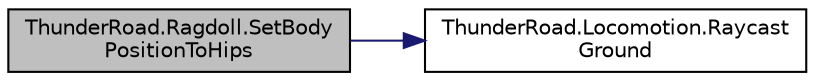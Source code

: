 digraph "ThunderRoad.Ragdoll.SetBodyPositionToHips"
{
 // LATEX_PDF_SIZE
  edge [fontname="Helvetica",fontsize="10",labelfontname="Helvetica",labelfontsize="10"];
  node [fontname="Helvetica",fontsize="10",shape=record];
  rankdir="LR";
  Node1 [label="ThunderRoad.Ragdoll.SetBody\lPositionToHips",height=0.2,width=0.4,color="black", fillcolor="grey75", style="filled", fontcolor="black",tooltip="Sets the body position to hips."];
  Node1 -> Node2 [color="midnightblue",fontsize="10",style="solid",fontname="Helvetica"];
  Node2 [label="ThunderRoad.Locomotion.Raycast\lGround",height=0.2,width=0.4,color="black", fillcolor="white", style="filled",URL="$class_thunder_road_1_1_locomotion.html#affa6233acff850881bff7b54f94dc1ba",tooltip="Raycasts the ground."];
}
